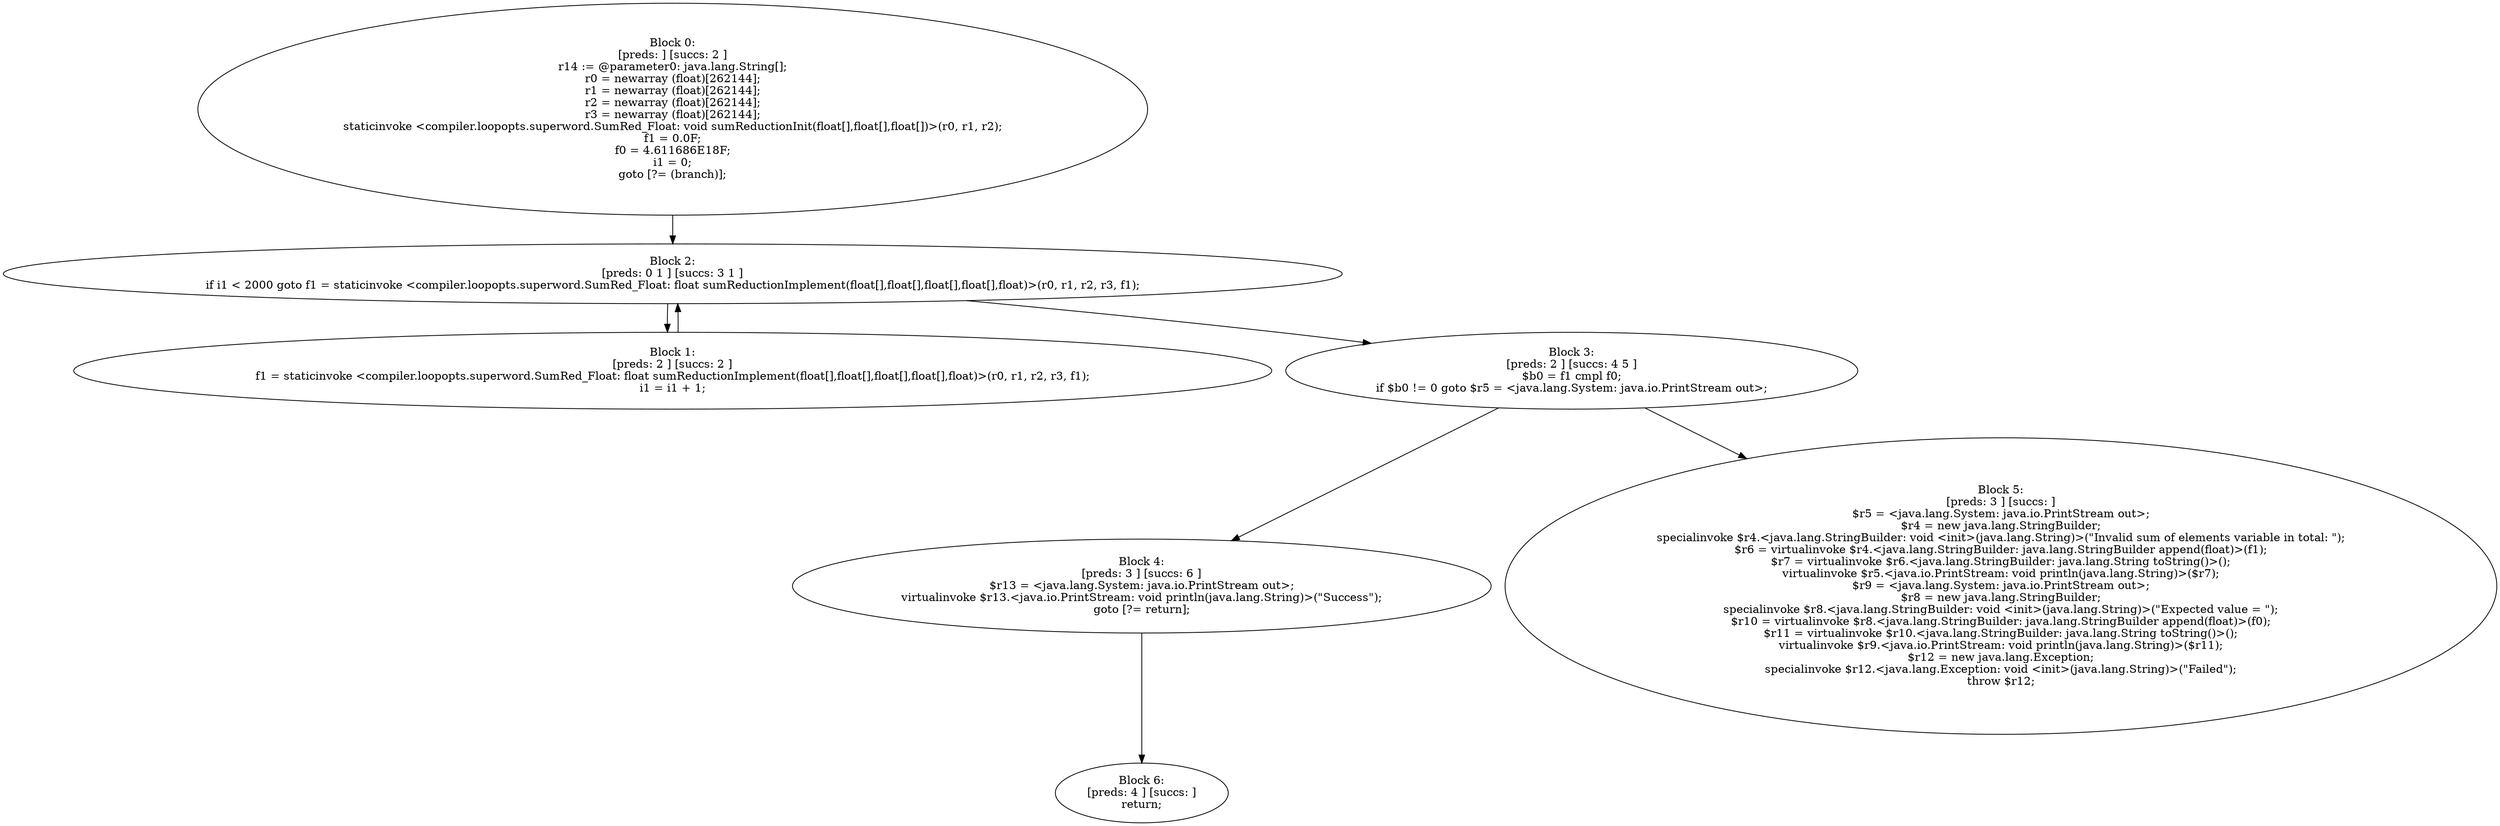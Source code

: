 digraph "unitGraph" {
    "Block 0:
[preds: ] [succs: 2 ]
r14 := @parameter0: java.lang.String[];
r0 = newarray (float)[262144];
r1 = newarray (float)[262144];
r2 = newarray (float)[262144];
r3 = newarray (float)[262144];
staticinvoke <compiler.loopopts.superword.SumRed_Float: void sumReductionInit(float[],float[],float[])>(r0, r1, r2);
f1 = 0.0F;
f0 = 4.611686E18F;
i1 = 0;
goto [?= (branch)];
"
    "Block 1:
[preds: 2 ] [succs: 2 ]
f1 = staticinvoke <compiler.loopopts.superword.SumRed_Float: float sumReductionImplement(float[],float[],float[],float[],float)>(r0, r1, r2, r3, f1);
i1 = i1 + 1;
"
    "Block 2:
[preds: 0 1 ] [succs: 3 1 ]
if i1 < 2000 goto f1 = staticinvoke <compiler.loopopts.superword.SumRed_Float: float sumReductionImplement(float[],float[],float[],float[],float)>(r0, r1, r2, r3, f1);
"
    "Block 3:
[preds: 2 ] [succs: 4 5 ]
$b0 = f1 cmpl f0;
if $b0 != 0 goto $r5 = <java.lang.System: java.io.PrintStream out>;
"
    "Block 4:
[preds: 3 ] [succs: 6 ]
$r13 = <java.lang.System: java.io.PrintStream out>;
virtualinvoke $r13.<java.io.PrintStream: void println(java.lang.String)>(\"Success\");
goto [?= return];
"
    "Block 5:
[preds: 3 ] [succs: ]
$r5 = <java.lang.System: java.io.PrintStream out>;
$r4 = new java.lang.StringBuilder;
specialinvoke $r4.<java.lang.StringBuilder: void <init>(java.lang.String)>(\"Invalid sum of elements variable in total: \");
$r6 = virtualinvoke $r4.<java.lang.StringBuilder: java.lang.StringBuilder append(float)>(f1);
$r7 = virtualinvoke $r6.<java.lang.StringBuilder: java.lang.String toString()>();
virtualinvoke $r5.<java.io.PrintStream: void println(java.lang.String)>($r7);
$r9 = <java.lang.System: java.io.PrintStream out>;
$r8 = new java.lang.StringBuilder;
specialinvoke $r8.<java.lang.StringBuilder: void <init>(java.lang.String)>(\"Expected value = \");
$r10 = virtualinvoke $r8.<java.lang.StringBuilder: java.lang.StringBuilder append(float)>(f0);
$r11 = virtualinvoke $r10.<java.lang.StringBuilder: java.lang.String toString()>();
virtualinvoke $r9.<java.io.PrintStream: void println(java.lang.String)>($r11);
$r12 = new java.lang.Exception;
specialinvoke $r12.<java.lang.Exception: void <init>(java.lang.String)>(\"Failed\");
throw $r12;
"
    "Block 6:
[preds: 4 ] [succs: ]
return;
"
    "Block 0:
[preds: ] [succs: 2 ]
r14 := @parameter0: java.lang.String[];
r0 = newarray (float)[262144];
r1 = newarray (float)[262144];
r2 = newarray (float)[262144];
r3 = newarray (float)[262144];
staticinvoke <compiler.loopopts.superword.SumRed_Float: void sumReductionInit(float[],float[],float[])>(r0, r1, r2);
f1 = 0.0F;
f0 = 4.611686E18F;
i1 = 0;
goto [?= (branch)];
"->"Block 2:
[preds: 0 1 ] [succs: 3 1 ]
if i1 < 2000 goto f1 = staticinvoke <compiler.loopopts.superword.SumRed_Float: float sumReductionImplement(float[],float[],float[],float[],float)>(r0, r1, r2, r3, f1);
";
    "Block 1:
[preds: 2 ] [succs: 2 ]
f1 = staticinvoke <compiler.loopopts.superword.SumRed_Float: float sumReductionImplement(float[],float[],float[],float[],float)>(r0, r1, r2, r3, f1);
i1 = i1 + 1;
"->"Block 2:
[preds: 0 1 ] [succs: 3 1 ]
if i1 < 2000 goto f1 = staticinvoke <compiler.loopopts.superword.SumRed_Float: float sumReductionImplement(float[],float[],float[],float[],float)>(r0, r1, r2, r3, f1);
";
    "Block 2:
[preds: 0 1 ] [succs: 3 1 ]
if i1 < 2000 goto f1 = staticinvoke <compiler.loopopts.superword.SumRed_Float: float sumReductionImplement(float[],float[],float[],float[],float)>(r0, r1, r2, r3, f1);
"->"Block 3:
[preds: 2 ] [succs: 4 5 ]
$b0 = f1 cmpl f0;
if $b0 != 0 goto $r5 = <java.lang.System: java.io.PrintStream out>;
";
    "Block 2:
[preds: 0 1 ] [succs: 3 1 ]
if i1 < 2000 goto f1 = staticinvoke <compiler.loopopts.superword.SumRed_Float: float sumReductionImplement(float[],float[],float[],float[],float)>(r0, r1, r2, r3, f1);
"->"Block 1:
[preds: 2 ] [succs: 2 ]
f1 = staticinvoke <compiler.loopopts.superword.SumRed_Float: float sumReductionImplement(float[],float[],float[],float[],float)>(r0, r1, r2, r3, f1);
i1 = i1 + 1;
";
    "Block 3:
[preds: 2 ] [succs: 4 5 ]
$b0 = f1 cmpl f0;
if $b0 != 0 goto $r5 = <java.lang.System: java.io.PrintStream out>;
"->"Block 4:
[preds: 3 ] [succs: 6 ]
$r13 = <java.lang.System: java.io.PrintStream out>;
virtualinvoke $r13.<java.io.PrintStream: void println(java.lang.String)>(\"Success\");
goto [?= return];
";
    "Block 3:
[preds: 2 ] [succs: 4 5 ]
$b0 = f1 cmpl f0;
if $b0 != 0 goto $r5 = <java.lang.System: java.io.PrintStream out>;
"->"Block 5:
[preds: 3 ] [succs: ]
$r5 = <java.lang.System: java.io.PrintStream out>;
$r4 = new java.lang.StringBuilder;
specialinvoke $r4.<java.lang.StringBuilder: void <init>(java.lang.String)>(\"Invalid sum of elements variable in total: \");
$r6 = virtualinvoke $r4.<java.lang.StringBuilder: java.lang.StringBuilder append(float)>(f1);
$r7 = virtualinvoke $r6.<java.lang.StringBuilder: java.lang.String toString()>();
virtualinvoke $r5.<java.io.PrintStream: void println(java.lang.String)>($r7);
$r9 = <java.lang.System: java.io.PrintStream out>;
$r8 = new java.lang.StringBuilder;
specialinvoke $r8.<java.lang.StringBuilder: void <init>(java.lang.String)>(\"Expected value = \");
$r10 = virtualinvoke $r8.<java.lang.StringBuilder: java.lang.StringBuilder append(float)>(f0);
$r11 = virtualinvoke $r10.<java.lang.StringBuilder: java.lang.String toString()>();
virtualinvoke $r9.<java.io.PrintStream: void println(java.lang.String)>($r11);
$r12 = new java.lang.Exception;
specialinvoke $r12.<java.lang.Exception: void <init>(java.lang.String)>(\"Failed\");
throw $r12;
";
    "Block 4:
[preds: 3 ] [succs: 6 ]
$r13 = <java.lang.System: java.io.PrintStream out>;
virtualinvoke $r13.<java.io.PrintStream: void println(java.lang.String)>(\"Success\");
goto [?= return];
"->"Block 6:
[preds: 4 ] [succs: ]
return;
";
}
